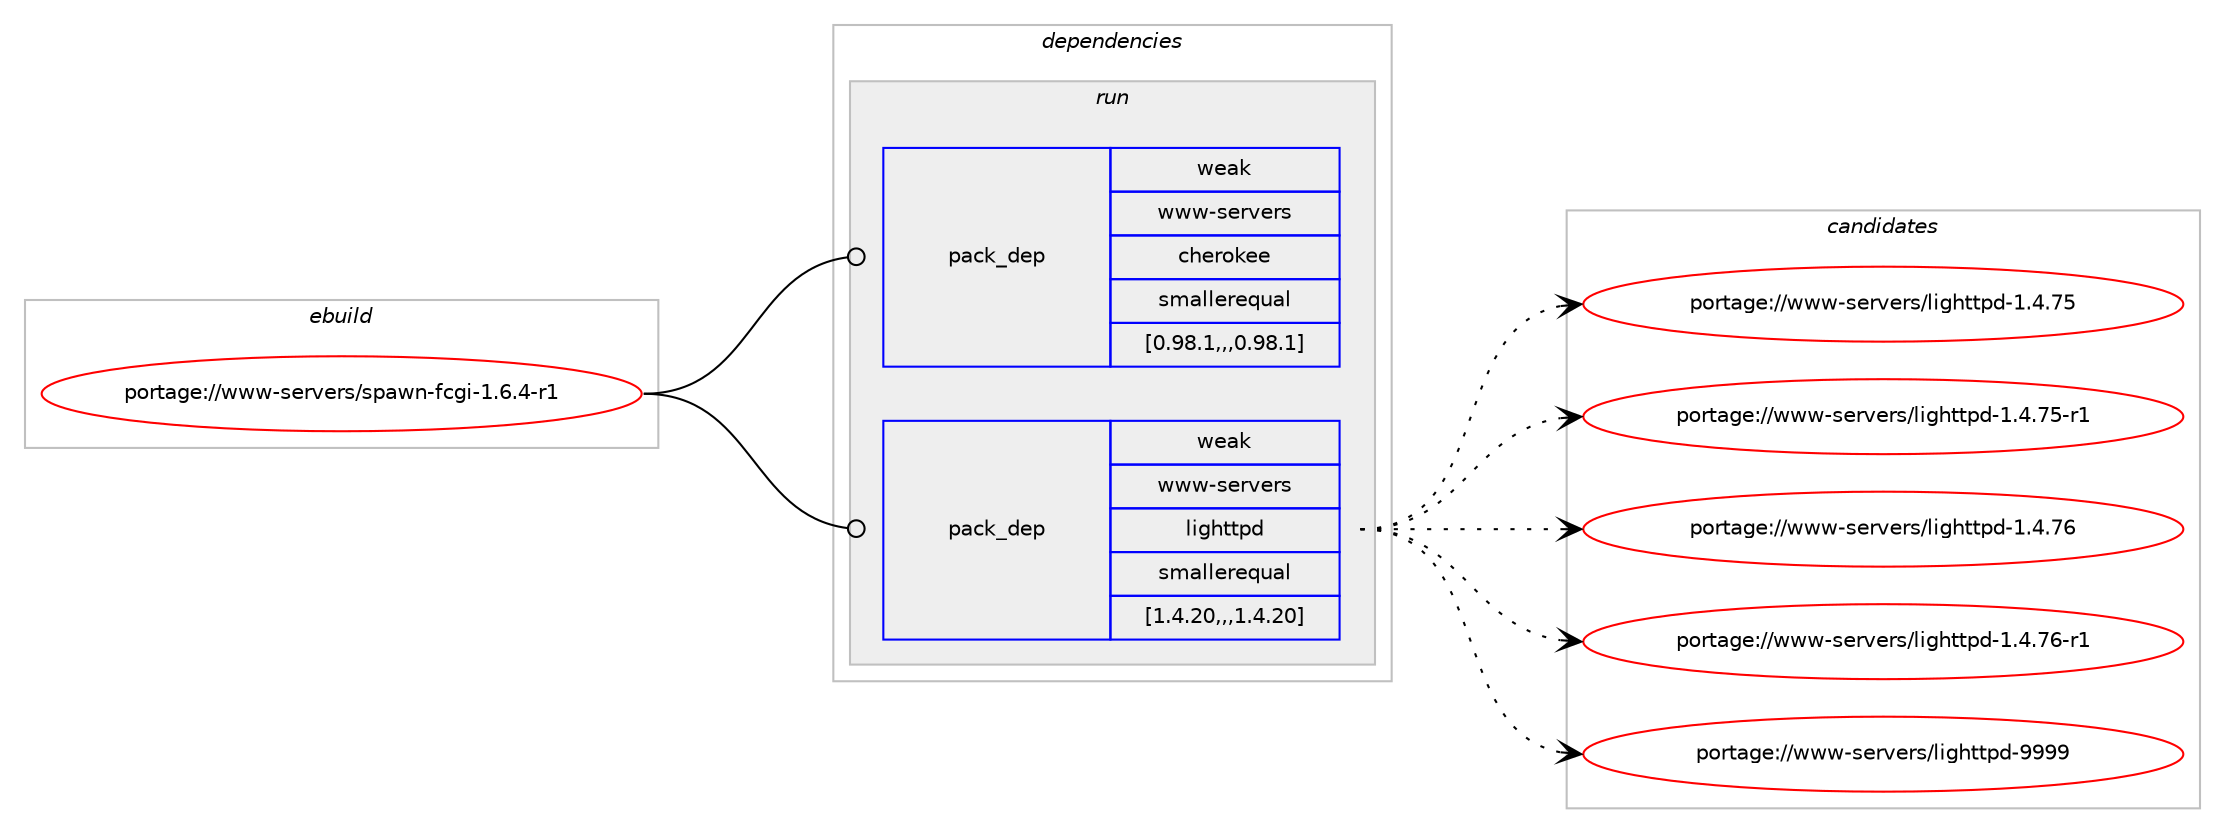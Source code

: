 digraph prolog {

# *************
# Graph options
# *************

newrank=true;
concentrate=true;
compound=true;
graph [rankdir=LR,fontname=Helvetica,fontsize=10,ranksep=1.5];#, ranksep=2.5, nodesep=0.2];
edge  [arrowhead=vee];
node  [fontname=Helvetica,fontsize=10];

# **********
# The ebuild
# **********

subgraph cluster_leftcol {
color=gray;
rank=same;
label=<<i>ebuild</i>>;
id [label="portage://www-servers/spawn-fcgi-1.6.4-r1", color=red, width=4, href="../www-servers/spawn-fcgi-1.6.4-r1.svg"];
}

# ****************
# The dependencies
# ****************

subgraph cluster_midcol {
color=gray;
label=<<i>dependencies</i>>;
subgraph cluster_compile {
fillcolor="#eeeeee";
style=filled;
label=<<i>compile</i>>;
}
subgraph cluster_compileandrun {
fillcolor="#eeeeee";
style=filled;
label=<<i>compile and run</i>>;
}
subgraph cluster_run {
fillcolor="#eeeeee";
style=filled;
label=<<i>run</i>>;
subgraph pack322695 {
dependency444290 [label=<<TABLE BORDER="0" CELLBORDER="1" CELLSPACING="0" CELLPADDING="4" WIDTH="220"><TR><TD ROWSPAN="6" CELLPADDING="30">pack_dep</TD></TR><TR><TD WIDTH="110">weak</TD></TR><TR><TD>www-servers</TD></TR><TR><TD>cherokee</TD></TR><TR><TD>smallerequal</TD></TR><TR><TD>[0.98.1,,,0.98.1]</TD></TR></TABLE>>, shape=none, color=blue];
}
id:e -> dependency444290:w [weight=20,style="solid",arrowhead="odot"];
subgraph pack322696 {
dependency444291 [label=<<TABLE BORDER="0" CELLBORDER="1" CELLSPACING="0" CELLPADDING="4" WIDTH="220"><TR><TD ROWSPAN="6" CELLPADDING="30">pack_dep</TD></TR><TR><TD WIDTH="110">weak</TD></TR><TR><TD>www-servers</TD></TR><TR><TD>lighttpd</TD></TR><TR><TD>smallerequal</TD></TR><TR><TD>[1.4.20,,,1.4.20]</TD></TR></TABLE>>, shape=none, color=blue];
}
id:e -> dependency444291:w [weight=20,style="solid",arrowhead="odot"];
}
}

# **************
# The candidates
# **************

subgraph cluster_choices {
rank=same;
color=gray;
label=<<i>candidates</i>>;

subgraph choice322695 {
color=black;
nodesep=1;
}
subgraph choice322696 {
color=black;
nodesep=1;
choice119119119451151011141181011141154710810510310411611611210045494652465553 [label="portage://www-servers/lighttpd-1.4.75", color=red, width=4,href="../www-servers/lighttpd-1.4.75.svg"];
choice1191191194511510111411810111411547108105103104116116112100454946524655534511449 [label="portage://www-servers/lighttpd-1.4.75-r1", color=red, width=4,href="../www-servers/lighttpd-1.4.75-r1.svg"];
choice119119119451151011141181011141154710810510310411611611210045494652465554 [label="portage://www-servers/lighttpd-1.4.76", color=red, width=4,href="../www-servers/lighttpd-1.4.76.svg"];
choice1191191194511510111411810111411547108105103104116116112100454946524655544511449 [label="portage://www-servers/lighttpd-1.4.76-r1", color=red, width=4,href="../www-servers/lighttpd-1.4.76-r1.svg"];
choice11911911945115101114118101114115471081051031041161161121004557575757 [label="portage://www-servers/lighttpd-9999", color=red, width=4,href="../www-servers/lighttpd-9999.svg"];
dependency444291:e -> choice119119119451151011141181011141154710810510310411611611210045494652465553:w [style=dotted,weight="100"];
dependency444291:e -> choice1191191194511510111411810111411547108105103104116116112100454946524655534511449:w [style=dotted,weight="100"];
dependency444291:e -> choice119119119451151011141181011141154710810510310411611611210045494652465554:w [style=dotted,weight="100"];
dependency444291:e -> choice1191191194511510111411810111411547108105103104116116112100454946524655544511449:w [style=dotted,weight="100"];
dependency444291:e -> choice11911911945115101114118101114115471081051031041161161121004557575757:w [style=dotted,weight="100"];
}
}

}
